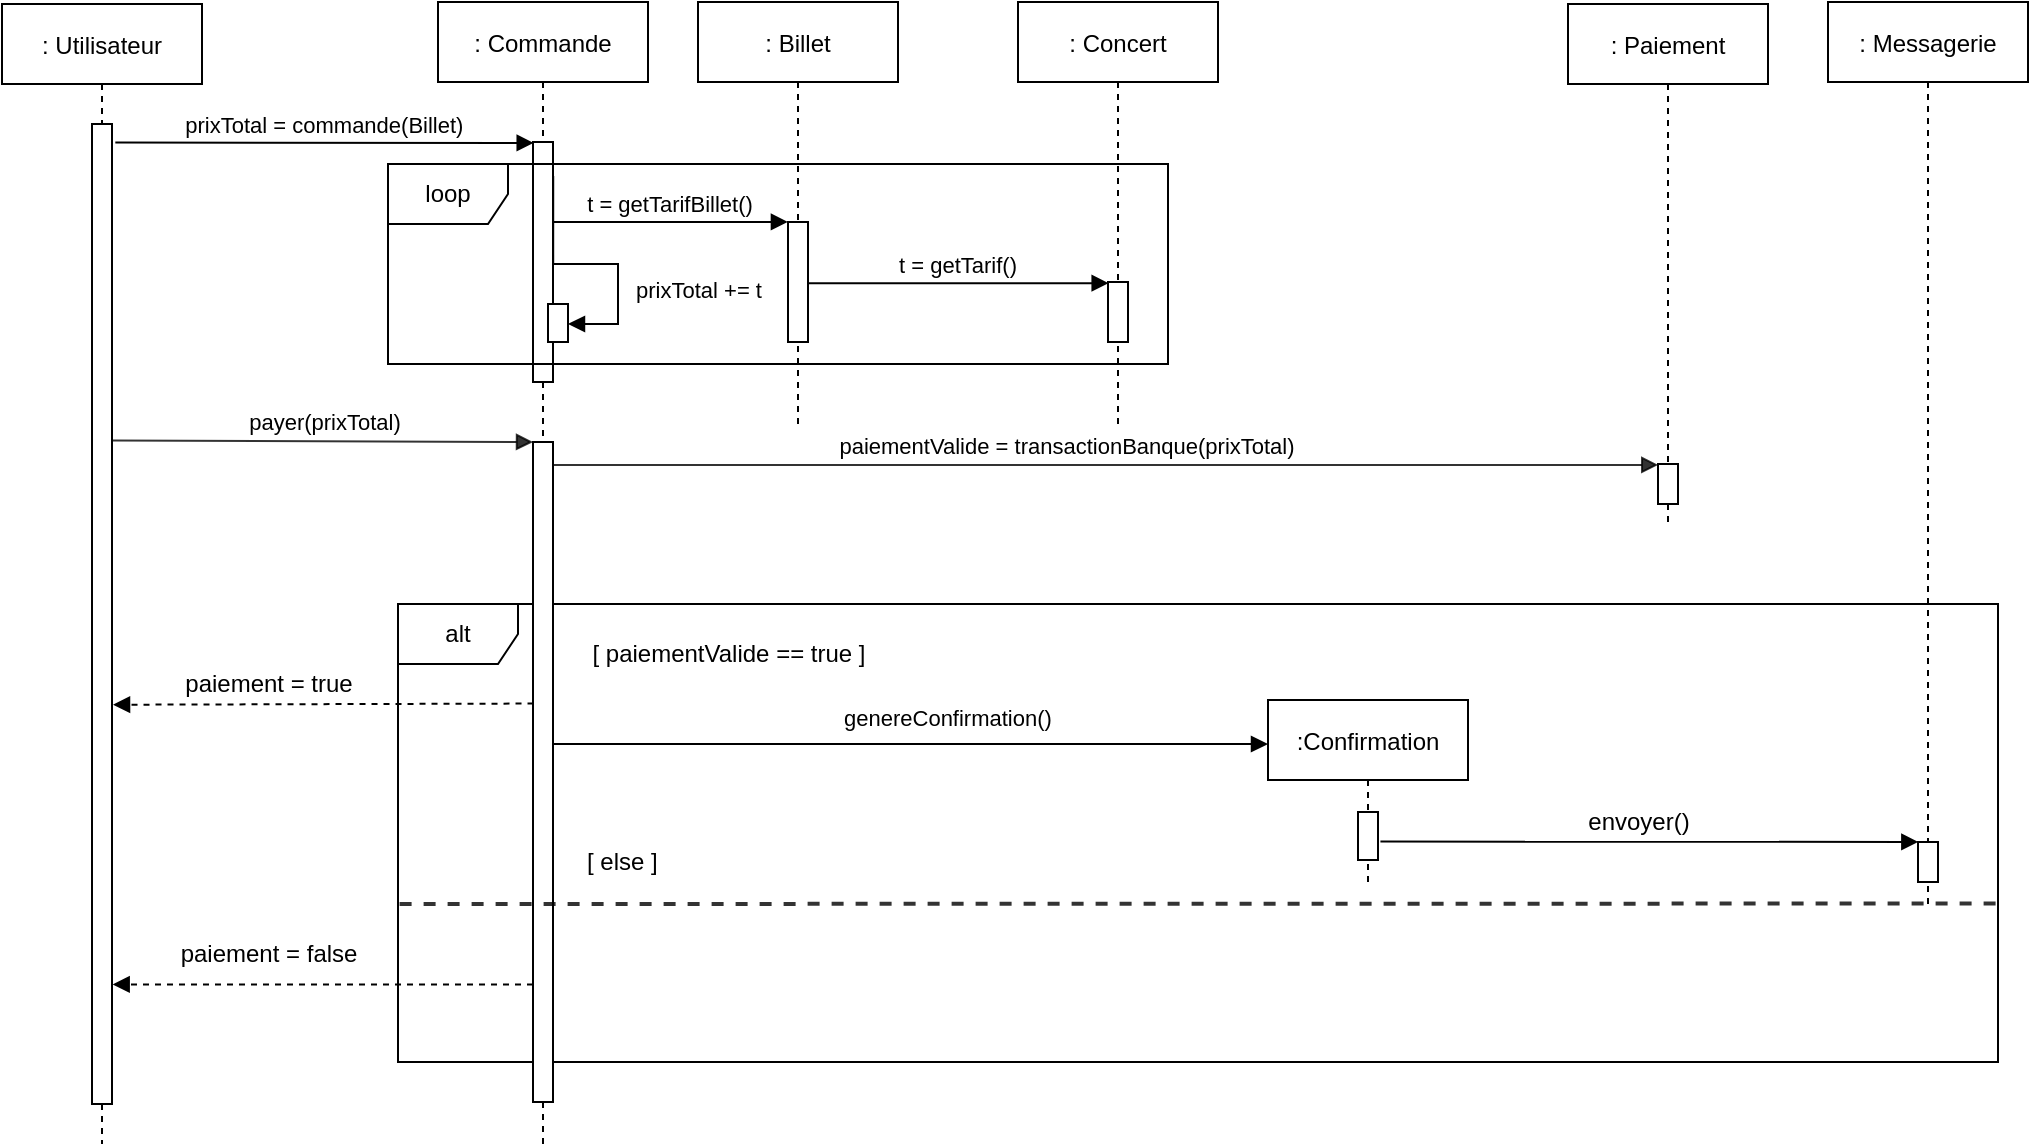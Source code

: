 <mxfile version="21.3.4" type="device">
  <diagram id="-bvHCf41gT2bQV6Tb4DE" name="Page-1">
    <mxGraphModel dx="1687" dy="812" grid="1" gridSize="10" guides="1" tooltips="1" connect="1" arrows="1" fold="1" page="1" pageScale="1" pageWidth="1169" pageHeight="827" math="0" shadow="0">
      <root>
        <mxCell id="0" />
        <mxCell id="1" parent="0" />
        <mxCell id="Yuls0j36F7zs3t3utAPr-3" value=": Utilisateur" style="shape=umlLifeline;perimeter=lifelinePerimeter;container=1;collapsible=0;recursiveResize=0;rounded=0;shadow=0;strokeWidth=1;" parent="1" vertex="1">
          <mxGeometry x="107" y="110" width="100" height="570" as="geometry" />
        </mxCell>
        <mxCell id="Yuls0j36F7zs3t3utAPr-4" value="" style="points=[];perimeter=orthogonalPerimeter;rounded=0;shadow=0;strokeWidth=1;" parent="Yuls0j36F7zs3t3utAPr-3" vertex="1">
          <mxGeometry x="45" y="60" width="10" height="490" as="geometry" />
        </mxCell>
        <mxCell id="Yuls0j36F7zs3t3utAPr-7" value=": Commande" style="shape=umlLifeline;perimeter=lifelinePerimeter;container=1;collapsible=0;recursiveResize=0;rounded=0;shadow=0;strokeWidth=1;" parent="1" vertex="1">
          <mxGeometry x="325" y="109" width="105" height="571" as="geometry" />
        </mxCell>
        <mxCell id="Yuls0j36F7zs3t3utAPr-8" value="" style="points=[];perimeter=orthogonalPerimeter;rounded=0;shadow=0;strokeWidth=1;" parent="Yuls0j36F7zs3t3utAPr-7" vertex="1">
          <mxGeometry x="47.5" y="70" width="10" height="120" as="geometry" />
        </mxCell>
        <mxCell id="Yuls0j36F7zs3t3utAPr-46" value="[ paiementValide == true ]" style="text;html=1;align=center;verticalAlign=middle;resizable=0;points=[];autosize=1;" parent="Yuls0j36F7zs3t3utAPr-7" vertex="1">
          <mxGeometry x="65" y="311" width="160" height="30" as="geometry" />
        </mxCell>
        <mxCell id="Yuls0j36F7zs3t3utAPr-47" value="&amp;nbsp;[ else ]" style="text;html=1;align=center;verticalAlign=middle;resizable=0;points=[];autosize=1;" parent="Yuls0j36F7zs3t3utAPr-7" vertex="1">
          <mxGeometry x="65" y="420" width="50" height="20" as="geometry" />
        </mxCell>
        <mxCell id="YBWiEqRrDFBnQTI7zWYh-6" value="" style="html=1;points=[];perimeter=orthogonalPerimeter;outlineConnect=0;targetShapes=umlLifeline;portConstraint=eastwest;newEdgeStyle={&quot;edgeStyle&quot;:&quot;elbowEdgeStyle&quot;,&quot;elbow&quot;:&quot;vertical&quot;,&quot;curved&quot;:0,&quot;rounded&quot;:0};" parent="Yuls0j36F7zs3t3utAPr-7" vertex="1">
          <mxGeometry x="55" y="151" width="10" height="19" as="geometry" />
        </mxCell>
        <mxCell id="YBWiEqRrDFBnQTI7zWYh-7" value="prixTotal += t" style="html=1;align=left;spacingLeft=2;endArrow=block;rounded=0;edgeStyle=orthogonalEdgeStyle;curved=0;rounded=0;exitX=1.011;exitY=0.142;exitDx=0;exitDy=0;exitPerimeter=0;" parent="Yuls0j36F7zs3t3utAPr-7" source="Yuls0j36F7zs3t3utAPr-8" target="YBWiEqRrDFBnQTI7zWYh-6" edge="1">
          <mxGeometry x="0.363" y="5" relative="1" as="geometry">
            <mxPoint x="60" y="131" as="sourcePoint" />
            <Array as="points">
              <mxPoint x="90" y="131" />
              <mxPoint x="90" y="161" />
            </Array>
            <mxPoint as="offset" />
          </mxGeometry>
        </mxCell>
        <mxCell id="Yuls0j36F7zs3t3utAPr-17" value=":Confirmation" style="shape=umlLifeline;perimeter=lifelinePerimeter;container=1;collapsible=0;recursiveResize=0;rounded=0;shadow=0;strokeWidth=1;" parent="Yuls0j36F7zs3t3utAPr-7" vertex="1">
          <mxGeometry x="415" y="349" width="100" height="91" as="geometry" />
        </mxCell>
        <mxCell id="Yuls0j36F7zs3t3utAPr-18" value="" style="points=[];perimeter=orthogonalPerimeter;rounded=0;shadow=0;strokeWidth=1;" parent="Yuls0j36F7zs3t3utAPr-17" vertex="1">
          <mxGeometry x="45" y="56" width="10" height="24" as="geometry" />
        </mxCell>
        <mxCell id="YBWiEqRrDFBnQTI7zWYh-2" value="alt" style="shape=umlFrame;whiteSpace=wrap;html=1;pointerEvents=0;" parent="Yuls0j36F7zs3t3utAPr-7" vertex="1">
          <mxGeometry x="-20" y="301" width="800" height="229" as="geometry" />
        </mxCell>
        <mxCell id="YBWiEqRrDFBnQTI7zWYh-11" value="" style="html=1;points=[];perimeter=orthogonalPerimeter;outlineConnect=0;targetShapes=umlLifeline;portConstraint=eastwest;newEdgeStyle={&quot;edgeStyle&quot;:&quot;elbowEdgeStyle&quot;,&quot;elbow&quot;:&quot;vertical&quot;,&quot;curved&quot;:0,&quot;rounded&quot;:0};" parent="Yuls0j36F7zs3t3utAPr-7" vertex="1">
          <mxGeometry x="47.5" y="220" width="10" height="330" as="geometry" />
        </mxCell>
        <mxCell id="Yuls0j36F7zs3t3utAPr-45" value="" style="endArrow=none;html=1;opacity=80;strokeWidth=2;dashed=1;entryX=0.999;entryY=0.654;entryDx=0;entryDy=0;entryPerimeter=0;exitX=0.001;exitY=0.655;exitDx=0;exitDy=0;exitPerimeter=0;" parent="Yuls0j36F7zs3t3utAPr-7" source="YBWiEqRrDFBnQTI7zWYh-2" target="YBWiEqRrDFBnQTI7zWYh-2" edge="1">
          <mxGeometry width="50" height="50" relative="1" as="geometry">
            <mxPoint x="-15" y="451" as="sourcePoint" />
            <mxPoint x="635" y="451" as="targetPoint" />
          </mxGeometry>
        </mxCell>
        <mxCell id="Yuls0j36F7zs3t3utAPr-10" value="prixTotal = commande(Billet)" style="verticalAlign=bottom;endArrow=block;shadow=0;strokeWidth=1;exitX=1.167;exitY=0.019;exitDx=0;exitDy=0;exitPerimeter=0;entryX=0.035;entryY=0.004;entryDx=0;entryDy=0;entryPerimeter=0;" parent="1" source="Yuls0j36F7zs3t3utAPr-4" target="Yuls0j36F7zs3t3utAPr-8" edge="1">
          <mxGeometry relative="1" as="geometry">
            <mxPoint x="275" y="159" as="sourcePoint" />
            <mxPoint x="345" y="189" as="targetPoint" />
            <Array as="points" />
          </mxGeometry>
        </mxCell>
        <mxCell id="Yuls0j36F7zs3t3utAPr-13" value=": Billet" style="shape=umlLifeline;perimeter=lifelinePerimeter;container=1;collapsible=0;recursiveResize=0;rounded=0;shadow=0;strokeWidth=1;" parent="1" vertex="1">
          <mxGeometry x="455" y="109" width="100" height="211" as="geometry" />
        </mxCell>
        <mxCell id="Yuls0j36F7zs3t3utAPr-14" value="" style="points=[];perimeter=orthogonalPerimeter;rounded=0;shadow=0;strokeWidth=1;" parent="Yuls0j36F7zs3t3utAPr-13" vertex="1">
          <mxGeometry x="45" y="110" width="10" height="60" as="geometry" />
        </mxCell>
        <mxCell id="Yuls0j36F7zs3t3utAPr-15" value=": Concert" style="shape=umlLifeline;perimeter=lifelinePerimeter;container=1;collapsible=0;recursiveResize=0;rounded=0;shadow=0;strokeWidth=1;" parent="1" vertex="1">
          <mxGeometry x="615" y="109" width="100" height="211" as="geometry" />
        </mxCell>
        <mxCell id="Yuls0j36F7zs3t3utAPr-16" value="" style="points=[];perimeter=orthogonalPerimeter;rounded=0;shadow=0;strokeWidth=1;" parent="Yuls0j36F7zs3t3utAPr-15" vertex="1">
          <mxGeometry x="45" y="140" width="10" height="30" as="geometry" />
        </mxCell>
        <mxCell id="Yuls0j36F7zs3t3utAPr-19" value=": Messagerie" style="shape=umlLifeline;perimeter=lifelinePerimeter;container=1;collapsible=0;recursiveResize=0;rounded=0;shadow=0;strokeWidth=1;" parent="1" vertex="1">
          <mxGeometry x="1020" y="109" width="100" height="451" as="geometry" />
        </mxCell>
        <mxCell id="Yuls0j36F7zs3t3utAPr-20" value="" style="points=[];perimeter=orthogonalPerimeter;rounded=0;shadow=0;strokeWidth=1;" parent="Yuls0j36F7zs3t3utAPr-19" vertex="1">
          <mxGeometry x="45" y="420" width="10" height="20" as="geometry" />
        </mxCell>
        <mxCell id="Yuls0j36F7zs3t3utAPr-21" value="t = getTarifBillet()" style="verticalAlign=bottom;endArrow=block;shadow=0;strokeWidth=1;entryX=-0.004;entryY=-0.001;entryDx=0;entryDy=0;entryPerimeter=0;" parent="1" source="Yuls0j36F7zs3t3utAPr-8" target="Yuls0j36F7zs3t3utAPr-14" edge="1">
          <mxGeometry relative="1" as="geometry">
            <mxPoint x="375" y="219" as="sourcePoint" />
            <mxPoint x="495" y="216" as="targetPoint" />
          </mxGeometry>
        </mxCell>
        <mxCell id="Yuls0j36F7zs3t3utAPr-22" value="t = getTarif()" style="verticalAlign=bottom;endArrow=block;shadow=0;strokeWidth=1;entryX=0.033;entryY=0.02;entryDx=0;entryDy=0;entryPerimeter=0;" parent="1" source="Yuls0j36F7zs3t3utAPr-14" edge="1" target="Yuls0j36F7zs3t3utAPr-16">
          <mxGeometry relative="1" as="geometry">
            <mxPoint x="519" y="239.04" as="sourcePoint" />
            <mxPoint x="659" y="239" as="targetPoint" />
          </mxGeometry>
        </mxCell>
        <mxCell id="Yuls0j36F7zs3t3utAPr-30" value="" style="endArrow=block;html=1;endFill=1;opacity=80;strokeColor=#000000;exitX=1.036;exitY=0.323;exitDx=0;exitDy=0;exitPerimeter=0;" parent="1" source="Yuls0j36F7zs3t3utAPr-4" target="YBWiEqRrDFBnQTI7zWYh-11" edge="1">
          <mxGeometry width="50" height="50" relative="1" as="geometry">
            <mxPoint x="160" y="328" as="sourcePoint" />
            <mxPoint x="365" y="329" as="targetPoint" />
          </mxGeometry>
        </mxCell>
        <mxCell id="Yuls0j36F7zs3t3utAPr-31" value="payer(prixTotal)" style="edgeLabel;html=1;align=center;verticalAlign=middle;resizable=0;points=[];" parent="Yuls0j36F7zs3t3utAPr-30" vertex="1" connectable="0">
          <mxGeometry x="-0.118" relative="1" as="geometry">
            <mxPoint x="12.41" y="-10.05" as="offset" />
          </mxGeometry>
        </mxCell>
        <mxCell id="Yuls0j36F7zs3t3utAPr-48" value="" style="endArrow=block;html=1;strokeColor=#000000;entryX=1.034;entryY=0.878;entryDx=0;entryDy=0;entryPerimeter=0;endFill=1;dashed=1;" parent="1" source="YBWiEqRrDFBnQTI7zWYh-11" target="Yuls0j36F7zs3t3utAPr-4" edge="1">
          <mxGeometry width="50" height="50" relative="1" as="geometry">
            <mxPoint x="555" y="559" as="sourcePoint" />
            <mxPoint x="180" y="600" as="targetPoint" />
          </mxGeometry>
        </mxCell>
        <mxCell id="Yuls0j36F7zs3t3utAPr-49" value="paiement = false" style="text;html=1;align=center;verticalAlign=middle;resizable=0;points=[];autosize=1;" parent="1" vertex="1">
          <mxGeometry x="185" y="570" width="110" height="30" as="geometry" />
        </mxCell>
        <mxCell id="Yuls0j36F7zs3t3utAPr-51" value="" style="endArrow=block;html=1;entryX=1.052;entryY=0.613;entryDx=0;entryDy=0;entryPerimeter=0;endFill=1;exitX=0.026;exitY=0.615;exitDx=0;exitDy=0;exitPerimeter=0;dashed=1;" parent="1" edge="1">
          <mxGeometry width="50" height="50" relative="1" as="geometry">
            <mxPoint x="372.76" y="459.772" as="sourcePoint" />
            <mxPoint x="162.52" y="460.37" as="targetPoint" />
          </mxGeometry>
        </mxCell>
        <mxCell id="Yuls0j36F7zs3t3utAPr-52" value="paiement = true" style="text;html=1;align=center;verticalAlign=middle;resizable=0;points=[];autosize=1;" parent="1" vertex="1">
          <mxGeometry x="185" y="435" width="110" height="30" as="geometry" />
        </mxCell>
        <mxCell id="YBWiEqRrDFBnQTI7zWYh-1" value="loop" style="shape=umlFrame;whiteSpace=wrap;html=1;pointerEvents=0;" parent="1" vertex="1">
          <mxGeometry x="300" y="190" width="390" height="100" as="geometry" />
        </mxCell>
        <mxCell id="YBWiEqRrDFBnQTI7zWYh-4" value="genereConfirmation()" style="endArrow=block;endFill=1;html=1;edgeStyle=orthogonalEdgeStyle;align=left;verticalAlign=top;rounded=0;" parent="1" source="YBWiEqRrDFBnQTI7zWYh-11" edge="1">
          <mxGeometry x="-0.2" y="26" relative="1" as="geometry">
            <mxPoint x="381" y="479" as="sourcePoint" />
            <mxPoint x="740" y="480" as="targetPoint" />
            <Array as="points">
              <mxPoint x="561" y="480" />
            </Array>
            <mxPoint as="offset" />
          </mxGeometry>
        </mxCell>
        <mxCell id="x_h6Homeqx-BHGk4gS0T-1" value=": Paiement" style="shape=umlLifeline;perimeter=lifelinePerimeter;container=1;collapsible=0;recursiveResize=0;rounded=0;shadow=0;strokeWidth=1;" vertex="1" parent="1">
          <mxGeometry x="890" y="110" width="100" height="260" as="geometry" />
        </mxCell>
        <mxCell id="x_h6Homeqx-BHGk4gS0T-2" value="" style="points=[];perimeter=orthogonalPerimeter;rounded=0;shadow=0;strokeWidth=1;" vertex="1" parent="x_h6Homeqx-BHGk4gS0T-1">
          <mxGeometry x="45" y="230" width="10" height="20" as="geometry" />
        </mxCell>
        <mxCell id="x_h6Homeqx-BHGk4gS0T-3" value="" style="endArrow=block;html=1;endFill=1;opacity=80;strokeColor=#000000;entryX=0.014;entryY=0.023;entryDx=0;entryDy=0;entryPerimeter=0;" edge="1" parent="1" source="YBWiEqRrDFBnQTI7zWYh-11" target="x_h6Homeqx-BHGk4gS0T-2">
          <mxGeometry width="50" height="50" relative="1" as="geometry">
            <mxPoint x="390" y="350" as="sourcePoint" />
            <mxPoint x="591" y="350" as="targetPoint" />
          </mxGeometry>
        </mxCell>
        <mxCell id="x_h6Homeqx-BHGk4gS0T-4" value="paiementValide = transactionBanque(prixTotal)" style="edgeLabel;html=1;align=center;verticalAlign=middle;resizable=0;points=[];" vertex="1" connectable="0" parent="x_h6Homeqx-BHGk4gS0T-3">
          <mxGeometry x="-0.118" relative="1" as="geometry">
            <mxPoint x="12.41" y="-10.05" as="offset" />
          </mxGeometry>
        </mxCell>
        <mxCell id="Yuls0j36F7zs3t3utAPr-37" value="" style="endArrow=block;html=1;exitX=1.121;exitY=0.617;exitDx=0;exitDy=0;exitPerimeter=0;endFill=1;entryX=0.017;entryY=-0.001;entryDx=0;entryDy=0;entryPerimeter=0;" parent="1" edge="1" target="Yuls0j36F7zs3t3utAPr-20" source="Yuls0j36F7zs3t3utAPr-18">
          <mxGeometry width="50" height="50" relative="1" as="geometry">
            <mxPoint x="797.17" y="525.51" as="sourcePoint" />
            <mxPoint x="925" y="525.51" as="targetPoint" />
          </mxGeometry>
        </mxCell>
        <mxCell id="Yuls0j36F7zs3t3utAPr-38" value="envoyer()" style="text;html=1;align=center;verticalAlign=middle;resizable=0;points=[];autosize=1;" parent="1" vertex="1">
          <mxGeometry x="890" y="509" width="70" height="20" as="geometry" />
        </mxCell>
      </root>
    </mxGraphModel>
  </diagram>
</mxfile>
